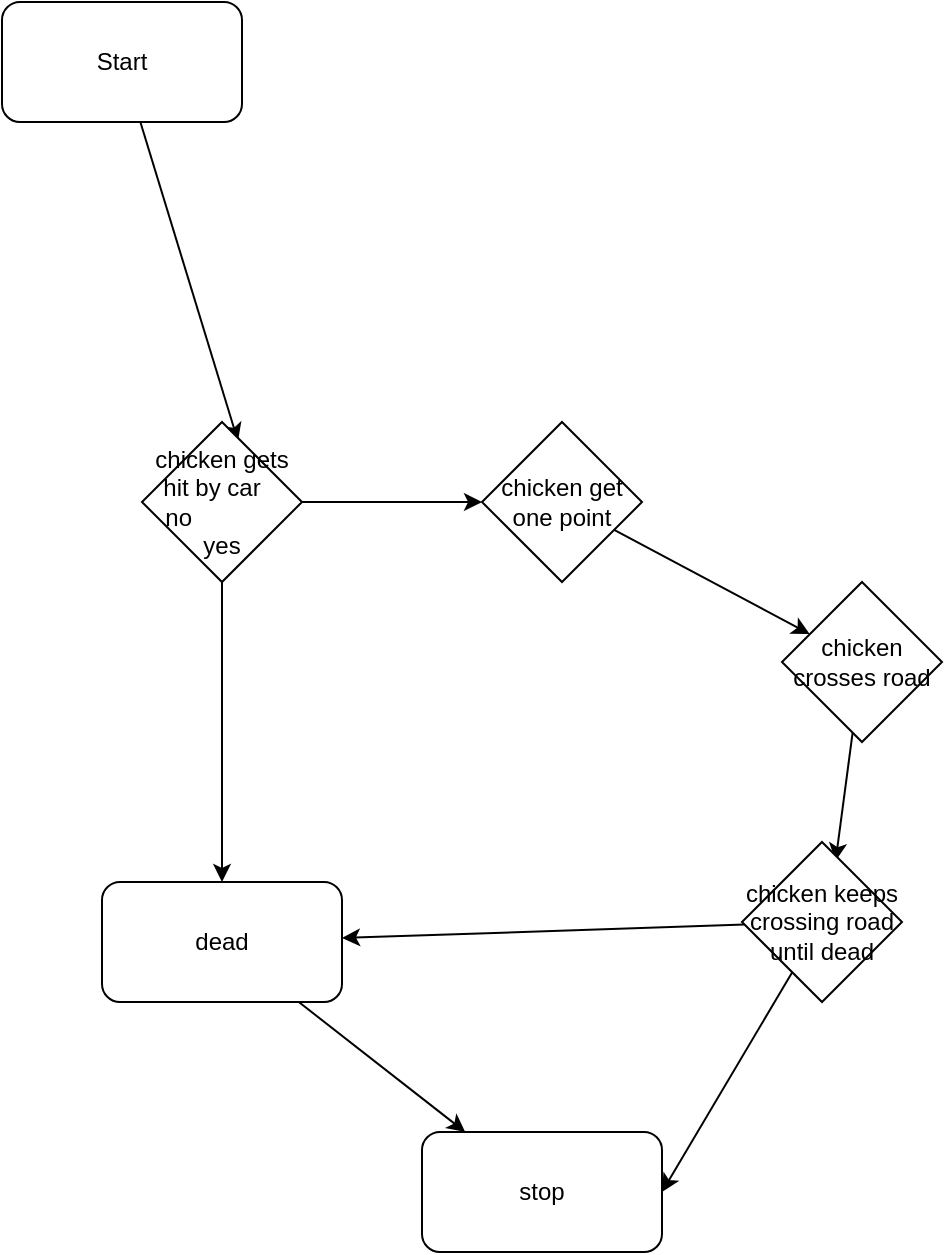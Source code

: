 <mxfile>
    <diagram id="yWLZhUOMg-rdFIgVtvCm" name="Page-1">
        <mxGraphModel dx="1098" dy="743" grid="1" gridSize="10" guides="1" tooltips="1" connect="1" arrows="1" fold="1" page="1" pageScale="1" pageWidth="827" pageHeight="1169" math="0" shadow="0">
            <root>
                <mxCell id="0"/>
                <mxCell id="1" parent="0"/>
                <mxCell id="5" style="edgeStyle=none;html=1;entryX=0.6;entryY=0.12;entryDx=0;entryDy=0;entryPerimeter=0;" edge="1" parent="1" source="2" target="4">
                    <mxGeometry relative="1" as="geometry"/>
                </mxCell>
                <mxCell id="2" value="Start" style="rounded=1;whiteSpace=wrap;html=1;" vertex="1" parent="1">
                    <mxGeometry x="70" y="20" width="120" height="60" as="geometry"/>
                </mxCell>
                <mxCell id="3" value="stop" style="rounded=1;whiteSpace=wrap;html=1;" vertex="1" parent="1">
                    <mxGeometry x="280" y="585" width="120" height="60" as="geometry"/>
                </mxCell>
                <mxCell id="8" style="edgeStyle=none;html=1;entryX=0.5;entryY=0;entryDx=0;entryDy=0;" edge="1" parent="1" source="4" target="7">
                    <mxGeometry relative="1" as="geometry"/>
                </mxCell>
                <mxCell id="10" style="edgeStyle=none;html=1;" edge="1" parent="1" source="4" target="6">
                    <mxGeometry relative="1" as="geometry"/>
                </mxCell>
                <mxCell id="4" value="chicken gets hit by car&amp;nbsp; &amp;nbsp;&lt;br&gt;no&amp;nbsp; &amp;nbsp; &amp;nbsp; &amp;nbsp; &amp;nbsp; &amp;nbsp; &amp;nbsp; yes" style="rhombus;whiteSpace=wrap;html=1;" vertex="1" parent="1">
                    <mxGeometry x="140" y="230" width="80" height="80" as="geometry"/>
                </mxCell>
                <mxCell id="13" style="edgeStyle=none;html=1;" edge="1" parent="1" source="6" target="11">
                    <mxGeometry relative="1" as="geometry"/>
                </mxCell>
                <mxCell id="6" value="chicken get one point" style="rhombus;whiteSpace=wrap;html=1;" vertex="1" parent="1">
                    <mxGeometry x="310" y="230" width="80" height="80" as="geometry"/>
                </mxCell>
                <mxCell id="9" style="edgeStyle=none;html=1;" edge="1" parent="1" source="7" target="3">
                    <mxGeometry relative="1" as="geometry"/>
                </mxCell>
                <mxCell id="7" value="dead" style="rounded=1;whiteSpace=wrap;html=1;" vertex="1" parent="1">
                    <mxGeometry x="120" y="460" width="120" height="60" as="geometry"/>
                </mxCell>
                <mxCell id="15" style="edgeStyle=none;html=1;entryX=0.585;entryY=0.119;entryDx=0;entryDy=0;entryPerimeter=0;" edge="1" parent="1" source="11" target="14">
                    <mxGeometry relative="1" as="geometry"/>
                </mxCell>
                <mxCell id="11" value="chicken crosses road" style="rhombus;whiteSpace=wrap;html=1;" vertex="1" parent="1">
                    <mxGeometry x="460" y="310" width="80" height="80" as="geometry"/>
                </mxCell>
                <mxCell id="16" style="edgeStyle=none;html=1;" edge="1" parent="1" source="14" target="7">
                    <mxGeometry relative="1" as="geometry"/>
                </mxCell>
                <mxCell id="17" style="edgeStyle=none;html=1;entryX=1;entryY=0.5;entryDx=0;entryDy=0;" edge="1" parent="1" source="14" target="3">
                    <mxGeometry relative="1" as="geometry"/>
                </mxCell>
                <mxCell id="14" value="chicken keeps crossing road until dead" style="rhombus;whiteSpace=wrap;html=1;" vertex="1" parent="1">
                    <mxGeometry x="440" y="440" width="80" height="80" as="geometry"/>
                </mxCell>
            </root>
        </mxGraphModel>
    </diagram>
</mxfile>